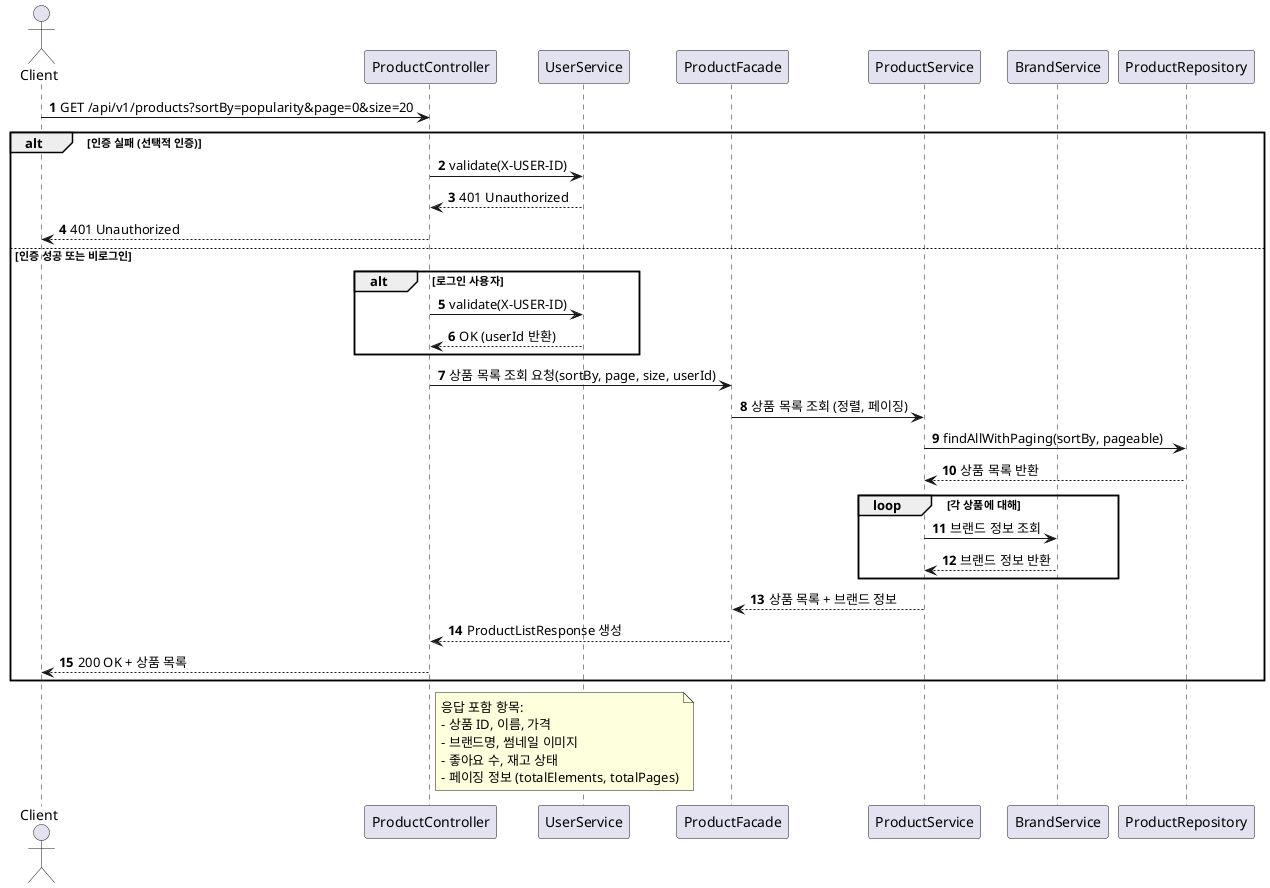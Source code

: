 @startuml
'https://plantuml.com/sequence-diagram

autonumber

actor Client
participant ProductController
participant UserService
participant ProductFacade
participant ProductService
participant BrandService
participant ProductRepository

Client -> ProductController : GET /api/v1/products?sortBy=popularity&page=0&size=20

alt 인증 실패 (선택적 인증)
    ProductController -> UserService : validate(X-USER-ID)
    UserService --> ProductController : 401 Unauthorized
    ProductController --> Client : 401 Unauthorized
else 인증 성공 또는 비로그인
    alt 로그인 사용자
        ProductController -> UserService : validate(X-USER-ID)
        UserService --> ProductController : OK (userId 반환)
    end
    
    ProductController -> ProductFacade : 상품 목록 조회 요청(sortBy, page, size, userId)

    ProductFacade -> ProductService : 상품 목록 조회 (정렬, 페이징)
    ProductService -> ProductRepository : findAllWithPaging(sortBy, pageable)
    ProductRepository --> ProductService : 상품 목록 반환
    
    loop 각 상품에 대해
        ProductService -> BrandService : 브랜드 정보 조회
        BrandService --> ProductService : 브랜드 정보 반환
    end
    
    ProductService --> ProductFacade : 상품 목록 + 브랜드 정보
    
    ProductFacade --> ProductController : ProductListResponse 생성
    
    ProductController --> Client : 200 OK + 상품 목록
end

note right of ProductController
응답 포함 항목:
- 상품 ID, 이름, 가격
- 브랜드명, 썸네일 이미지
- 좋아요 수, 재고 상태
- 페이징 정보 (totalElements, totalPages)
end note

@enduml